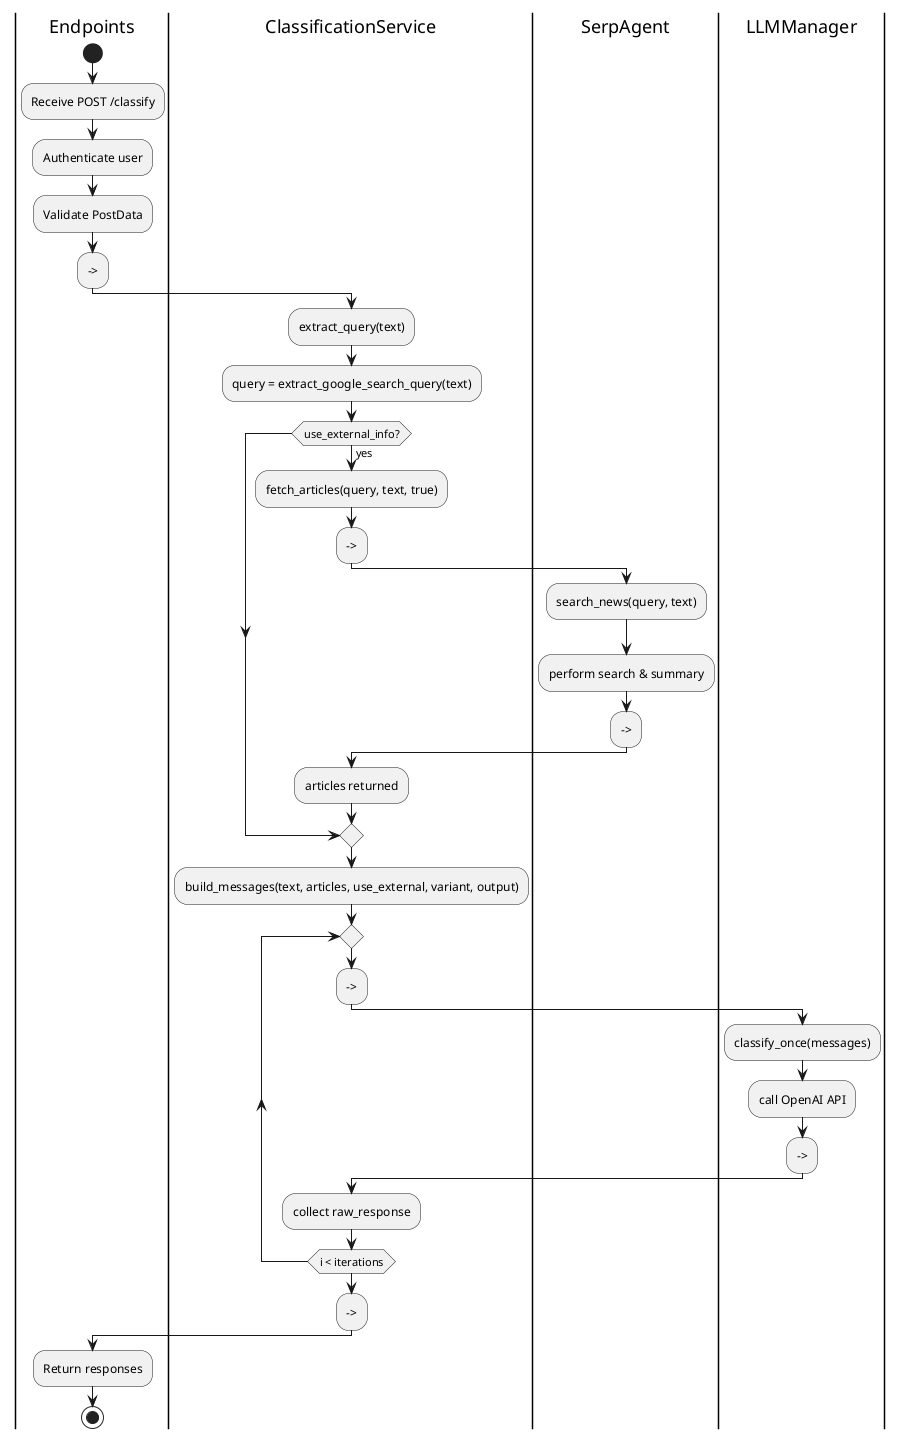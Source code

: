 ```plantuml
@startuml ClassifyFlow
|Endpoints|
start
:Receive POST /classify;
:Authenticate user;
:Validate PostData;
-->
|ClassificationService|
:extract_query(text);
:query = extract_google_search_query(text);

if (use_external_info?) then (yes)
    :fetch_articles(query, text, true);
    -->
    |SerpAgent|
    :search_news(query, text);
    :perform search & summary;
    -->
    |ClassificationService|
    :articles returned;
endif

|ClassificationService|
:build_messages(text, articles, use_external, variant, output);

repeat
    -->
    |LLMManager|
    :classify_once(messages);
    :call OpenAI API;
    -->
    |ClassificationService|
    :collect raw_response;
repeat while (i < iterations)

-->
|Endpoints|
:Return responses;
stop
@enduml
```
